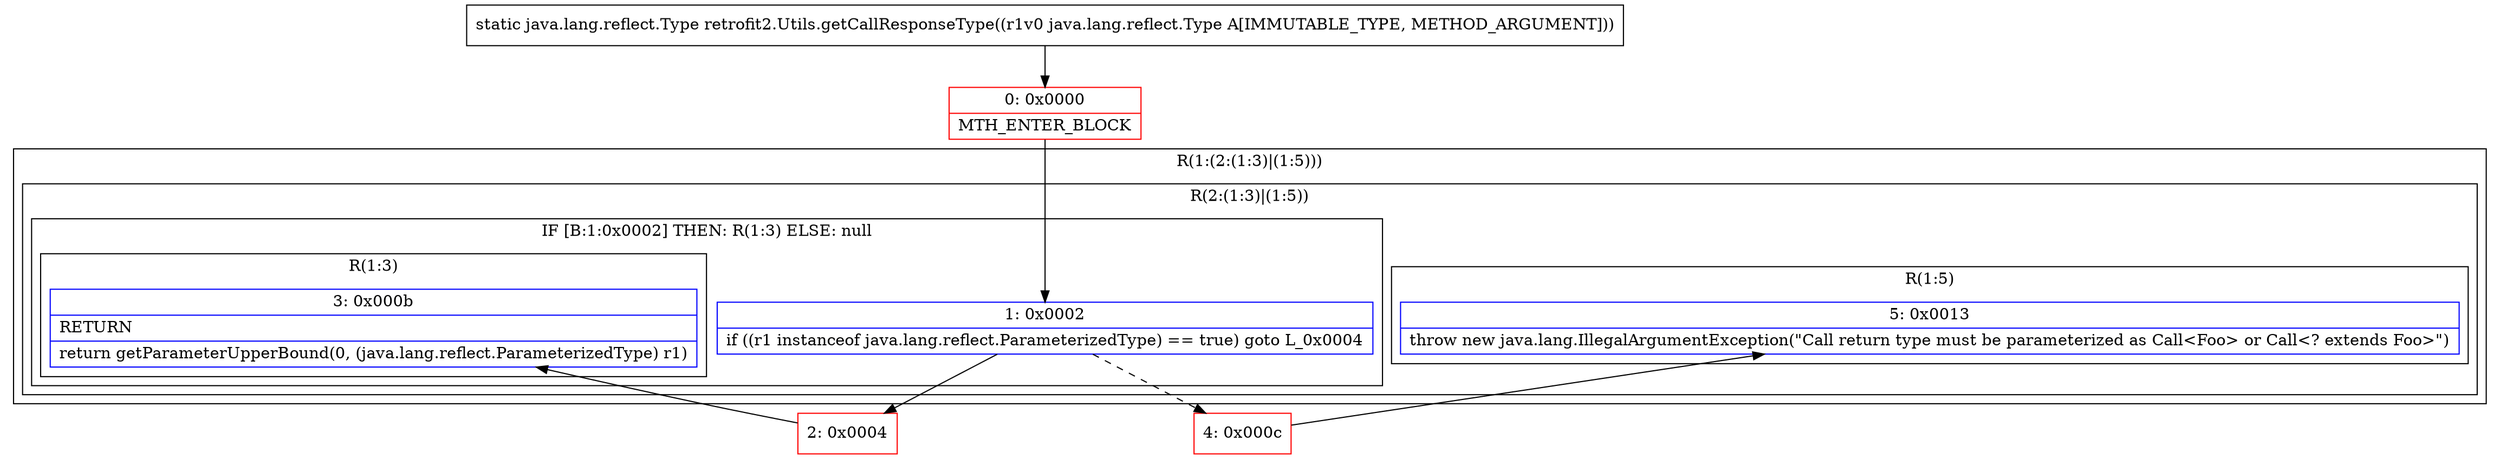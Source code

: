 digraph "CFG forretrofit2.Utils.getCallResponseType(Ljava\/lang\/reflect\/Type;)Ljava\/lang\/reflect\/Type;" {
subgraph cluster_Region_877347215 {
label = "R(1:(2:(1:3)|(1:5)))";
node [shape=record,color=blue];
subgraph cluster_Region_1960132219 {
label = "R(2:(1:3)|(1:5))";
node [shape=record,color=blue];
subgraph cluster_IfRegion_1458499914 {
label = "IF [B:1:0x0002] THEN: R(1:3) ELSE: null";
node [shape=record,color=blue];
Node_1 [shape=record,label="{1\:\ 0x0002|if ((r1 instanceof java.lang.reflect.ParameterizedType) == true) goto L_0x0004\l}"];
subgraph cluster_Region_611360248 {
label = "R(1:3)";
node [shape=record,color=blue];
Node_3 [shape=record,label="{3\:\ 0x000b|RETURN\l|return getParameterUpperBound(0, (java.lang.reflect.ParameterizedType) r1)\l}"];
}
}
subgraph cluster_Region_1247410112 {
label = "R(1:5)";
node [shape=record,color=blue];
Node_5 [shape=record,label="{5\:\ 0x0013|throw new java.lang.IllegalArgumentException(\"Call return type must be parameterized as Call\<Foo\> or Call\<? extends Foo\>\")\l}"];
}
}
}
Node_0 [shape=record,color=red,label="{0\:\ 0x0000|MTH_ENTER_BLOCK\l}"];
Node_2 [shape=record,color=red,label="{2\:\ 0x0004}"];
Node_4 [shape=record,color=red,label="{4\:\ 0x000c}"];
MethodNode[shape=record,label="{static java.lang.reflect.Type retrofit2.Utils.getCallResponseType((r1v0 java.lang.reflect.Type A[IMMUTABLE_TYPE, METHOD_ARGUMENT])) }"];
MethodNode -> Node_0;
Node_1 -> Node_2;
Node_1 -> Node_4[style=dashed];
Node_0 -> Node_1;
Node_2 -> Node_3;
Node_4 -> Node_5;
}

